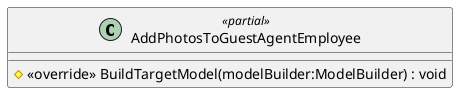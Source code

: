 @startuml
class AddPhotosToGuestAgentEmployee <<partial>> {
    # <<override>> BuildTargetModel(modelBuilder:ModelBuilder) : void
}
@enduml
